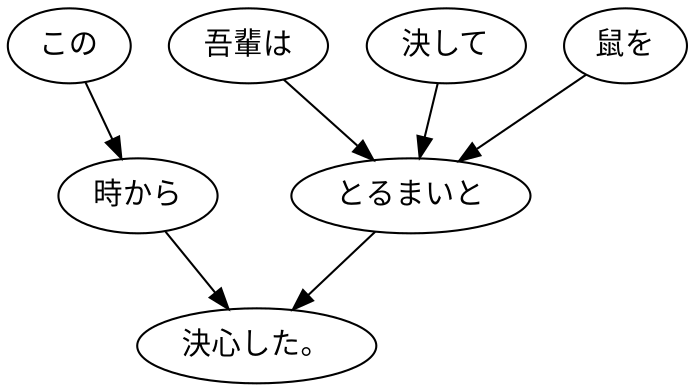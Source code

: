 digraph graph263 {
	node0 [label="この"];
	node1 [label="時から"];
	node2 [label="吾輩は"];
	node3 [label="決して"];
	node4 [label="鼠を"];
	node5 [label="とるまいと"];
	node6 [label="決心した。"];
	node0 -> node1;
	node1 -> node6;
	node2 -> node5;
	node3 -> node5;
	node4 -> node5;
	node5 -> node6;
}
